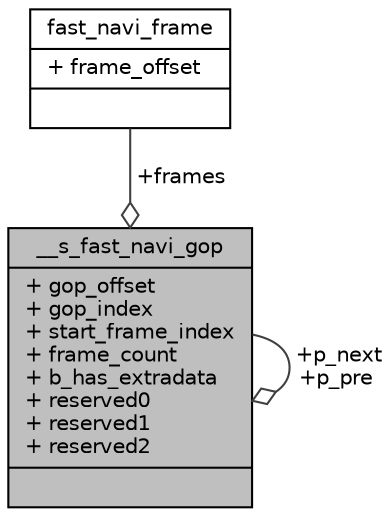 digraph "__s_fast_navi_gop"
{
 // INTERACTIVE_SVG=YES
 // LATEX_PDF_SIZE
  bgcolor="transparent";
  edge [fontname="Helvetica",fontsize="10",labelfontname="Helvetica",labelfontsize="10"];
  node [fontname="Helvetica",fontsize="10",shape=record];
  Node1 [label="{__s_fast_navi_gop\n|+ gop_offset\l+ gop_index\l+ start_frame_index\l+ frame_count\l+ b_has_extradata\l+ reserved0\l+ reserved1\l+ reserved2\l|}",height=0.2,width=0.4,color="black", fillcolor="grey75", style="filled", fontcolor="black",tooltip=" "];
  Node2 -> Node1 [color="grey25",fontsize="10",style="solid",label=" +frames" ,arrowhead="odiamond",fontname="Helvetica"];
  Node2 [label="{fast_navi_frame\n|+ frame_offset\l|}",height=0.2,width=0.4,color="black",URL="$da/da7/structfast__navi__frame.html",tooltip=" "];
  Node1 -> Node1 [color="grey25",fontsize="10",style="solid",label=" +p_next\n+p_pre" ,arrowhead="odiamond",fontname="Helvetica"];
}
